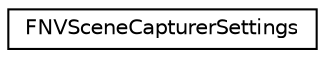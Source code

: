 digraph "Graphical Class Hierarchy"
{
  edge [fontname="Helvetica",fontsize="10",labelfontname="Helvetica",labelfontsize="10"];
  node [fontname="Helvetica",fontsize="10",shape=record];
  rankdir="LR";
  Node1 [label="FNVSceneCapturerSettings",height=0.2,width=0.4,color="black", fillcolor="white", style="filled",URL="$struct_f_n_v_scene_capturer_settings.html"];
}
